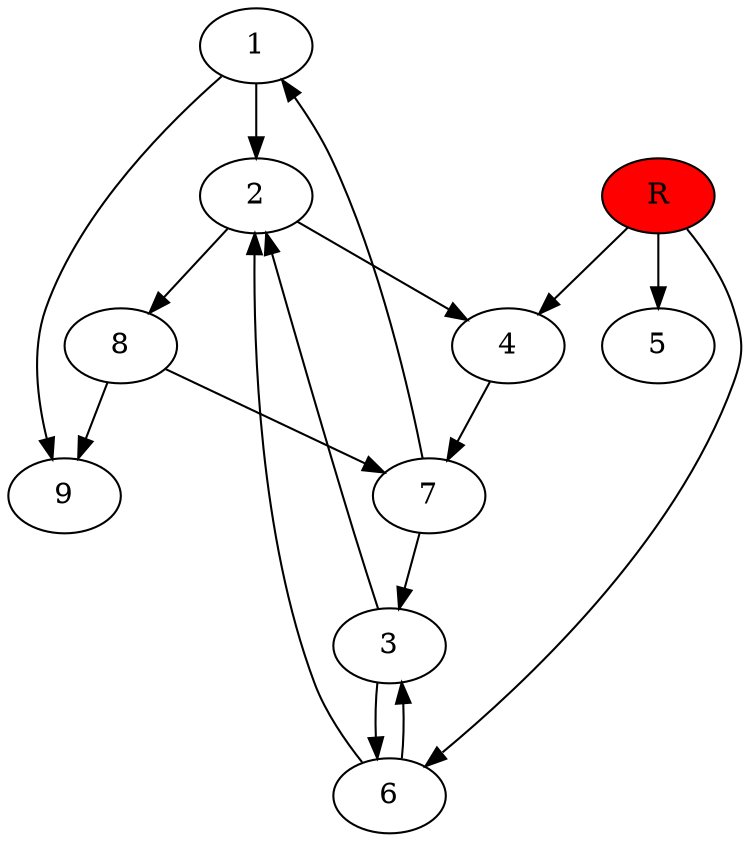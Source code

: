 digraph prb12515 {
	1
	2
	3
	4
	5
	6
	7
	8
	R [fillcolor="#ff0000" style=filled]
	1 -> 2
	1 -> 9
	2 -> 4
	2 -> 8
	3 -> 2
	3 -> 6
	4 -> 7
	6 -> 2
	6 -> 3
	7 -> 1
	7 -> 3
	8 -> 7
	8 -> 9
	R -> 4
	R -> 5
	R -> 6
}
